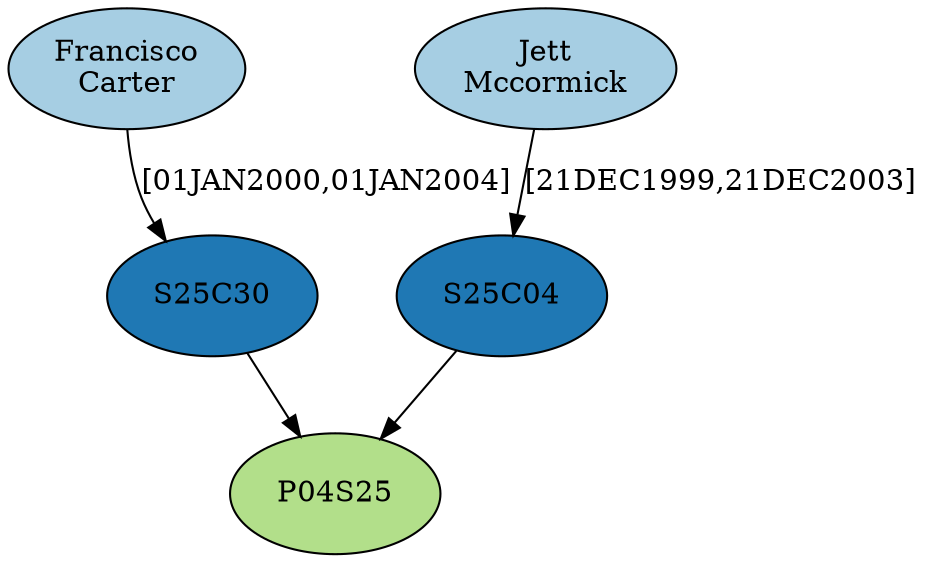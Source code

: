 digraph G {
layout=dot
node[colorscheme=paired8, style=filled, color=black, fixedSize=true, width=1.4, height=.8]
"R04P04S25"[fillcolor= "3",label= "P04S25"]
"I23074"[fillcolor= "1",label= "Jett\nMccormick"]
"I55912"[fillcolor= "1",label= "Francisco\nCarter"]
"R04P04S25C30"[fillcolor= "2",label= "S25C30"]
"R04P04S25C04"[fillcolor= "2",label= "S25C04"]
"I23074" -> "R04P04S25C04"[label= "[21DEC1999,21DEC2003]"]
"I55912" -> "R04P04S25C30"[label= "[01JAN2000,01JAN2004]"]
"R04P04S25C04" -> "R04P04S25"[label= ""]
"R04P04S25C30" -> "R04P04S25"[label= ""]
}
